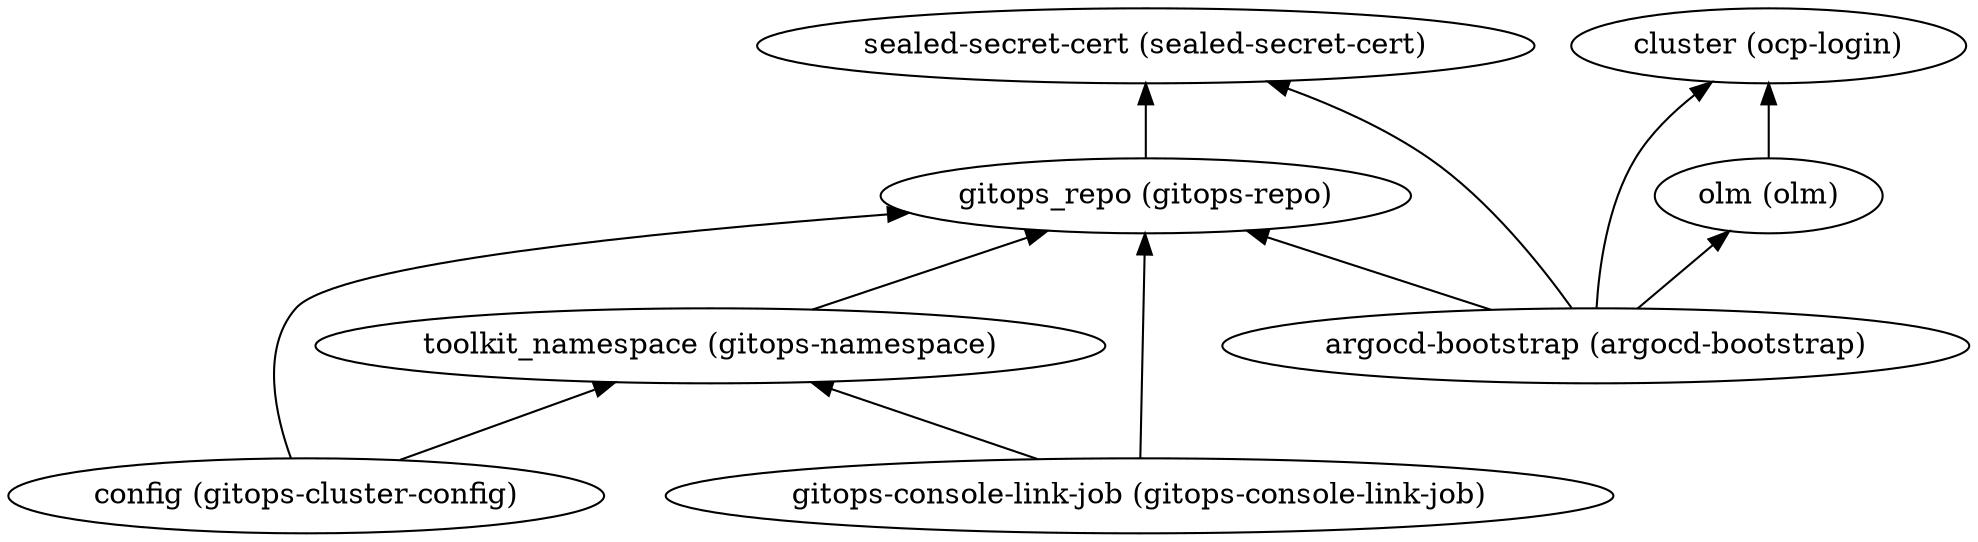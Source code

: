 digraph {
    rankdir="BT"
    "gitops_repo (gitops-repo)" -> "sealed-secret-cert (sealed-secret-cert)"
"gitops_repo (gitops-repo)"
"sealed-secret-cert (sealed-secret-cert)"
"argocd-bootstrap (argocd-bootstrap)" -> "cluster (ocp-login)"
"argocd-bootstrap (argocd-bootstrap)" -> "olm (olm)"
"argocd-bootstrap (argocd-bootstrap)" -> "gitops_repo (gitops-repo)"
"argocd-bootstrap (argocd-bootstrap)" -> "sealed-secret-cert (sealed-secret-cert)"
"argocd-bootstrap (argocd-bootstrap)"
"cluster (ocp-login)"
"olm (olm)" -> "cluster (ocp-login)"
"olm (olm)"
"config (gitops-cluster-config)" -> "gitops_repo (gitops-repo)"
"config (gitops-cluster-config)" -> "toolkit_namespace (gitops-namespace)"
"config (gitops-cluster-config)"
"toolkit_namespace (gitops-namespace)" -> "gitops_repo (gitops-repo)"
"toolkit_namespace (gitops-namespace)"
"gitops-console-link-job (gitops-console-link-job)" -> "gitops_repo (gitops-repo)"
"gitops-console-link-job (gitops-console-link-job)" -> "toolkit_namespace (gitops-namespace)"
"gitops-console-link-job (gitops-console-link-job)"
  }